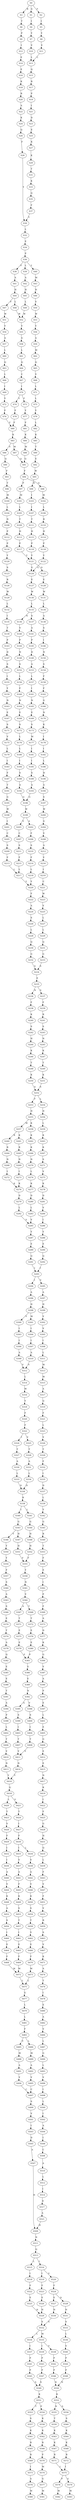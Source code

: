 strict digraph  {
	S0 -> S1 [ label = G ];
	S0 -> S2 [ label = F ];
	S0 -> S3 [ label = R ];
	S1 -> S4 [ label = I ];
	S2 -> S5 [ label = I ];
	S3 -> S6 [ label = T ];
	S4 -> S7 [ label = Y ];
	S5 -> S8 [ label = Y ];
	S6 -> S9 [ label = P ];
	S7 -> S10 [ label = V ];
	S8 -> S11 [ label = V ];
	S9 -> S12 [ label = I ];
	S10 -> S13 [ label = L ];
	S11 -> S13 [ label = L ];
	S12 -> S14 [ label = E ];
	S13 -> S15 [ label = Q ];
	S14 -> S16 [ label = E ];
	S15 -> S17 [ label = R ];
	S16 -> S18 [ label = K ];
	S17 -> S19 [ label = P ];
	S18 -> S20 [ label = R ];
	S19 -> S21 [ label = I ];
	S20 -> S22 [ label = A ];
	S21 -> S23 [ label = D ];
	S22 -> S24 [ label = K ];
	S23 -> S25 [ label = E ];
	S24 -> S26 [ label = Q ];
	S25 -> S27 [ label = K ];
	S26 -> S28 [ label = F ];
	S27 -> S29 [ label = K ];
	S28 -> S30 [ label = Y ];
	S29 -> S31 [ label = T ];
	S30 -> S32 [ label = L ];
	S31 -> S33 [ label = K ];
	S32 -> S34 [ label = E ];
	S33 -> S35 [ label = Q ];
	S34 -> S36 [ label = P ];
	S35 -> S37 [ label = F ];
	S36 -> S38 [ label = F ];
	S36 -> S39 [ label = L ];
	S36 -> S40 [ label = Y ];
	S37 -> S30 [ label = Y ];
	S38 -> S41 [ label = A ];
	S39 -> S42 [ label = A ];
	S40 -> S43 [ label = M ];
	S41 -> S44 [ label = H ];
	S42 -> S45 [ label = H ];
	S43 -> S46 [ label = H ];
	S44 -> S47 [ label = F ];
	S44 -> S48 [ label = L ];
	S45 -> S49 [ label = L ];
	S46 -> S50 [ label = V ];
	S47 -> S51 [ label = W ];
	S48 -> S52 [ label = W ];
	S49 -> S52 [ label = W ];
	S50 -> S53 [ label = W ];
	S51 -> S54 [ label = Y ];
	S52 -> S55 [ label = Y ];
	S53 -> S56 [ label = Y ];
	S54 -> S57 [ label = A ];
	S55 -> S58 [ label = G ];
	S56 -> S59 [ label = A ];
	S57 -> S60 [ label = L ];
	S58 -> S61 [ label = L ];
	S59 -> S62 [ label = M ];
	S60 -> S63 [ label = Q ];
	S61 -> S64 [ label = Q ];
	S62 -> S65 [ label = Q ];
	S63 -> S66 [ label = L ];
	S64 -> S67 [ label = C ];
	S65 -> S68 [ label = V ];
	S66 -> S69 [ label = I ];
	S67 -> S70 [ label = I ];
	S68 -> S71 [ label = L ];
	S69 -> S72 [ label = Y ];
	S70 -> S73 [ label = F ];
	S70 -> S74 [ label = Y ];
	S71 -> S75 [ label = L ];
	S72 -> S76 [ label = F ];
	S73 -> S77 [ label = Y ];
	S74 -> S78 [ label = F ];
	S75 -> S79 [ label = Y ];
	S76 -> S80 [ label = F ];
	S77 -> S81 [ label = F ];
	S78 -> S80 [ label = F ];
	S79 -> S82 [ label = L ];
	S80 -> S83 [ label = K ];
	S81 -> S84 [ label = K ];
	S82 -> S85 [ label = K ];
	S83 -> S86 [ label = V ];
	S83 -> S87 [ label = M ];
	S84 -> S88 [ label = M ];
	S85 -> S89 [ label = T ];
	S86 -> S90 [ label = Q ];
	S87 -> S91 [ label = Q ];
	S88 -> S91 [ label = Q ];
	S89 -> S92 [ label = E ];
	S90 -> S93 [ label = F ];
	S91 -> S94 [ label = F ];
	S92 -> S95 [ label = W ];
	S93 -> S96 [ label = T ];
	S94 -> S97 [ label = P ];
	S94 -> S98 [ label = Q ];
	S95 -> S99 [ label = H ];
	S96 -> S100 [ label = M ];
	S97 -> S101 [ label = M ];
	S98 -> S102 [ label = M ];
	S99 -> S103 [ label = I ];
	S100 -> S104 [ label = L ];
	S101 -> S105 [ label = L ];
	S102 -> S106 [ label = L ];
	S103 -> S107 [ label = I ];
	S104 -> S108 [ label = N ];
	S105 -> S109 [ label = T ];
	S106 -> S110 [ label = R ];
	S107 -> S111 [ label = T ];
	S108 -> S112 [ label = P ];
	S109 -> S113 [ label = H ];
	S110 -> S114 [ label = H ];
	S111 -> S115 [ label = H ];
	S112 -> S116 [ label = P ];
	S113 -> S117 [ label = P ];
	S114 -> S118 [ label = P ];
	S115 -> S119 [ label = P ];
	S116 -> S120 [ label = Y ];
	S117 -> S121 [ label = Y ];
	S118 -> S122 [ label = Y ];
	S119 -> S121 [ label = Y ];
	S120 -> S123 [ label = S ];
	S121 -> S124 [ label = G ];
	S121 -> S125 [ label = D ];
	S122 -> S124 [ label = G ];
	S123 -> S126 [ label = R ];
	S124 -> S127 [ label = E ];
	S125 -> S128 [ label = E ];
	S126 -> S129 [ label = W ];
	S127 -> S130 [ label = W ];
	S128 -> S131 [ label = W ];
	S129 -> S132 [ label = L ];
	S130 -> S133 [ label = L ];
	S131 -> S134 [ label = L ];
	S132 -> S135 [ label = I ];
	S133 -> S136 [ label = N ];
	S133 -> S137 [ label = S ];
	S134 -> S138 [ label = A ];
	S135 -> S139 [ label = T ];
	S136 -> S140 [ label = V ];
	S137 -> S141 [ label = A ];
	S138 -> S142 [ label = S ];
	S139 -> S143 [ label = P ];
	S140 -> S144 [ label = P ];
	S141 -> S145 [ label = P ];
	S142 -> S146 [ label = I ];
	S143 -> S147 [ label = D ];
	S144 -> S148 [ label = N ];
	S145 -> S149 [ label = D ];
	S146 -> S150 [ label = N ];
	S147 -> S151 [ label = S ];
	S148 -> S152 [ label = S ];
	S149 -> S153 [ label = A ];
	S150 -> S154 [ label = S ];
	S151 -> S155 [ label = I ];
	S152 -> S156 [ label = L ];
	S153 -> S157 [ label = L ];
	S154 -> S158 [ label = F ];
	S155 -> S159 [ label = Y ];
	S156 -> S160 [ label = F ];
	S157 -> S161 [ label = I ];
	S158 -> S162 [ label = F ];
	S159 -> S163 [ label = N ];
	S160 -> S164 [ label = N ];
	S161 -> S165 [ label = N ];
	S162 -> S166 [ label = G ];
	S163 -> S167 [ label = E ];
	S164 -> S168 [ label = E ];
	S165 -> S169 [ label = E ];
	S166 -> S170 [ label = N ];
	S167 -> S171 [ label = S ];
	S168 -> S172 [ label = S ];
	S169 -> S173 [ label = S ];
	S170 -> S174 [ label = K ];
	S171 -> S175 [ label = V ];
	S172 -> S176 [ label = L ];
	S173 -> S177 [ label = M ];
	S174 -> S178 [ label = I ];
	S175 -> S179 [ label = L ];
	S176 -> S180 [ label = L ];
	S177 -> S181 [ label = I ];
	S178 -> S182 [ label = I ];
	S179 -> S183 [ label = I ];
	S180 -> S184 [ label = I ];
	S181 -> S185 [ label = I ];
	S182 -> S186 [ label = L ];
	S183 -> S187 [ label = F ];
	S184 -> S188 [ label = S ];
	S185 -> S189 [ label = S ];
	S186 -> S190 [ label = H ];
	S187 -> S191 [ label = T ];
	S188 -> S192 [ label = A ];
	S189 -> S193 [ label = A ];
	S190 -> S194 [ label = A ];
	S191 -> S195 [ label = G ];
	S192 -> S196 [ label = G ];
	S193 -> S196 [ label = G ];
	S194 -> S197 [ label = S ];
	S195 -> S198 [ label = W ];
	S196 -> S199 [ label = W ];
	S197 -> S200 [ label = W ];
	S198 -> S201 [ label = I ];
	S199 -> S202 [ label = A ];
	S199 -> S203 [ label = V ];
	S200 -> S204 [ label = G ];
	S201 -> S205 [ label = C ];
	S202 -> S206 [ label = F ];
	S203 -> S207 [ label = C ];
	S204 -> S208 [ label = V ];
	S205 -> S209 [ label = S ];
	S206 -> S210 [ label = S ];
	S207 -> S211 [ label = S ];
	S208 -> S212 [ label = A ];
	S209 -> S213 [ label = F ];
	S210 -> S214 [ label = F ];
	S211 -> S215 [ label = F ];
	S212 -> S216 [ label = V ];
	S213 -> S217 [ label = L ];
	S214 -> S218 [ label = L ];
	S215 -> S217 [ label = L ];
	S216 -> S219 [ label = I ];
	S217 -> S220 [ label = Y ];
	S218 -> S220 [ label = Y ];
	S219 -> S221 [ label = C ];
	S220 -> S222 [ label = F ];
	S221 -> S223 [ label = W ];
	S222 -> S224 [ label = A ];
	S223 -> S225 [ label = V ];
	S224 -> S226 [ label = S ];
	S225 -> S227 [ label = L ];
	S226 -> S228 [ label = L ];
	S227 -> S229 [ label = L ];
	S228 -> S230 [ label = Q ];
	S229 -> S231 [ label = Q ];
	S230 -> S232 [ label = G ];
	S231 -> S233 [ label = G ];
	S232 -> S234 [ label = S ];
	S233 -> S234 [ label = S ];
	S234 -> S235 [ label = E ];
	S235 -> S236 [ label = N ];
	S235 -> S237 [ label = S ];
	S236 -> S238 [ label = F ];
	S237 -> S239 [ label = F ];
	S238 -> S240 [ label = K ];
	S239 -> S241 [ label = R ];
	S240 -> S242 [ label = S ];
	S241 -> S243 [ label = S ];
	S242 -> S244 [ label = H ];
	S243 -> S245 [ label = N ];
	S244 -> S246 [ label = K ];
	S245 -> S247 [ label = K ];
	S246 -> S248 [ label = T ];
	S247 -> S249 [ label = T ];
	S248 -> S250 [ label = K ];
	S249 -> S251 [ label = K ];
	S250 -> S252 [ label = S ];
	S251 -> S252 [ label = S ];
	S252 -> S253 [ label = F ];
	S252 -> S254 [ label = L ];
	S253 -> S255 [ label = H ];
	S254 -> S256 [ label = H ];
	S255 -> S257 [ label = M ];
	S255 -> S258 [ label = K ];
	S256 -> S259 [ label = L ];
	S257 -> S260 [ label = R ];
	S257 -> S261 [ label = K ];
	S258 -> S262 [ label = K ];
	S259 -> S263 [ label = K ];
	S260 -> S264 [ label = R ];
	S261 -> S265 [ label = R ];
	S262 -> S266 [ label = K ];
	S263 -> S267 [ label = K ];
	S264 -> S268 [ label = N ];
	S265 -> S269 [ label = N ];
	S266 -> S270 [ label = N ];
	S267 -> S271 [ label = S ];
	S268 -> S272 [ label = I ];
	S269 -> S273 [ label = I ];
	S270 -> S274 [ label = L ];
	S271 -> S275 [ label = V ];
	S272 -> S276 [ label = K ];
	S273 -> S276 [ label = K ];
	S274 -> S277 [ label = K ];
	S275 -> S278 [ label = K ];
	S276 -> S279 [ label = D ];
	S277 -> S280 [ label = D ];
	S278 -> S281 [ label = D ];
	S279 -> S282 [ label = L ];
	S280 -> S283 [ label = L ];
	S281 -> S284 [ label = V ];
	S282 -> S285 [ label = V ];
	S283 -> S285 [ label = V ];
	S284 -> S286 [ label = I ];
	S285 -> S287 [ label = Y ];
	S286 -> S288 [ label = Y ];
	S287 -> S289 [ label = E ];
	S288 -> S290 [ label = E ];
	S289 -> S291 [ label = Q ];
	S290 -> S292 [ label = Q ];
	S291 -> S293 [ label = I ];
	S292 -> S293 [ label = I ];
	S293 -> S294 [ label = I ];
	S293 -> S295 [ label = V ];
	S294 -> S296 [ label = A ];
	S295 -> S297 [ label = A ];
	S296 -> S298 [ label = H ];
	S297 -> S299 [ label = H ];
	S298 -> S300 [ label = V ];
	S298 -> S301 [ label = M ];
	S299 -> S302 [ label = V ];
	S300 -> S303 [ label = I ];
	S301 -> S304 [ label = I ];
	S302 -> S305 [ label = V ];
	S303 -> S306 [ label = I ];
	S304 -> S307 [ label = I ];
	S305 -> S308 [ label = I ];
	S306 -> S309 [ label = A ];
	S307 -> S310 [ label = A ];
	S308 -> S311 [ label = L ];
	S309 -> S312 [ label = V ];
	S310 -> S312 [ label = V ];
	S311 -> S313 [ label = M ];
	S312 -> S314 [ label = L ];
	S313 -> S315 [ label = M ];
	S314 -> S316 [ label = M ];
	S315 -> S317 [ label = A ];
	S316 -> S318 [ label = Y ];
	S317 -> S319 [ label = Q ];
	S318 -> S320 [ label = F ];
	S319 -> S321 [ label = F ];
	S320 -> S322 [ label = F ];
	S321 -> S323 [ label = L ];
	S322 -> S324 [ label = I ];
	S322 -> S325 [ label = V ];
	S323 -> S326 [ label = V ];
	S324 -> S327 [ label = T ];
	S325 -> S328 [ label = T ];
	S326 -> S329 [ label = T ];
	S327 -> S330 [ label = A ];
	S328 -> S331 [ label = A ];
	S329 -> S332 [ label = F ];
	S330 -> S333 [ label = L ];
	S331 -> S334 [ label = L ];
	S332 -> S335 [ label = I ];
	S333 -> S336 [ label = D ];
	S334 -> S336 [ label = D ];
	S335 -> S337 [ label = D ];
	S336 -> S338 [ label = K ];
	S337 -> S339 [ label = L ];
	S338 -> S340 [ label = I ];
	S338 -> S341 [ label = L ];
	S339 -> S342 [ label = Y ];
	S340 -> S343 [ label = G ];
	S341 -> S344 [ label = G ];
	S342 -> S345 [ label = G ];
	S343 -> S346 [ label = Y ];
	S343 -> S347 [ label = H ];
	S344 -> S348 [ label = H ];
	S345 -> S349 [ label = R ];
	S346 -> S350 [ label = Y ];
	S347 -> S351 [ label = H ];
	S348 -> S352 [ label = H ];
	S349 -> S353 [ label = T ];
	S350 -> S354 [ label = Y ];
	S351 -> S355 [ label = F ];
	S352 -> S355 [ label = F ];
	S353 -> S356 [ label = F ];
	S354 -> S357 [ label = F ];
	S355 -> S358 [ label = Y ];
	S356 -> S359 [ label = E ];
	S357 -> S360 [ label = S ];
	S358 -> S361 [ label = N ];
	S359 -> S362 [ label = I ];
	S360 -> S363 [ label = A ];
	S361 -> S364 [ label = V ];
	S362 -> S365 [ label = P ];
	S363 -> S366 [ label = S ];
	S364 -> S367 [ label = A ];
	S364 -> S368 [ label = T ];
	S365 -> S369 [ label = F ];
	S366 -> S370 [ label = E ];
	S367 -> S371 [ label = T ];
	S368 -> S372 [ label = T ];
	S369 -> S373 [ label = A ];
	S370 -> S374 [ label = T ];
	S371 -> S375 [ label = E ];
	S372 -> S376 [ label = E ];
	S373 -> S377 [ label = D ];
	S374 -> S378 [ label = A ];
	S375 -> S379 [ label = E ];
	S376 -> S380 [ label = E ];
	S377 -> S381 [ label = K ];
	S378 -> S382 [ label = Q ];
	S379 -> S383 [ label = P ];
	S380 -> S383 [ label = P ];
	S381 -> S384 [ label = G ];
	S382 -> S385 [ label = E ];
	S383 -> S386 [ label = G ];
	S384 -> S387 [ label = V ];
	S385 -> S388 [ label = E ];
	S386 -> S389 [ label = E ];
	S387 -> S390 [ label = A ];
	S388 -> S391 [ label = T ];
	S389 -> S392 [ label = N ];
	S390 -> S393 [ label = P ];
	S391 -> S394 [ label = A ];
	S392 -> S395 [ label = A ];
	S392 -> S396 [ label = V ];
	S393 -> S397 [ label = E ];
	S394 -> S398 [ label = P ];
	S395 -> S399 [ label = S ];
	S396 -> S400 [ label = S ];
	S397 -> S401 [ label = L ];
	S398 -> S402 [ label = L ];
	S399 -> S403 [ label = I ];
	S400 -> S404 [ label = I ];
	S401 -> S405 [ label = E ];
	S402 -> S406 [ label = T ];
	S403 -> S407 [ label = T ];
	S404 -> S408 [ label = T ];
	S405 -> S409 [ label = G ];
	S406 -> S410 [ label = V ];
	S407 -> S411 [ label = V ];
	S408 -> S411 [ label = V ];
	S409 -> S412 [ label = E ];
	S410 -> S413 [ label = N ];
	S411 -> S414 [ label = N ];
	S412 -> S415 [ label = E ];
	S413 -> S416 [ label = Y ];
	S414 -> S416 [ label = Y ];
	S415 -> S417 [ label = N ];
	S416 -> S418 [ label = Q ];
	S417 -> S419 [ label = K ];
	S418 -> S420 [ label = L ];
	S418 -> S421 [ label = V ];
	S419 -> S422 [ label = I ];
	S420 -> S423 [ label = T ];
	S421 -> S424 [ label = T ];
	S422 -> S425 [ label = F ];
	S423 -> S426 [ label = V ];
	S424 -> S427 [ label = I ];
	S425 -> S428 [ label = G ];
	S426 -> S429 [ label = F ];
	S427 -> S430 [ label = F ];
	S428 -> S431 [ label = H ];
	S429 -> S432 [ label = I ];
	S430 -> S433 [ label = I ];
	S430 -> S434 [ label = L ];
	S431 -> S435 [ label = Q ];
	S432 -> S436 [ label = I ];
	S433 -> S437 [ label = V ];
	S434 -> S438 [ label = V ];
	S435 -> S439 [ label = L ];
	S436 -> S440 [ label = A ];
	S437 -> S441 [ label = A ];
	S438 -> S442 [ label = A ];
	S439 -> S443 [ label = F ];
	S440 -> S444 [ label = V ];
	S441 -> S445 [ label = F ];
	S442 -> S446 [ label = V ];
	S443 -> S447 [ label = V ];
	S444 -> S448 [ label = K ];
	S445 -> S449 [ label = K ];
	S446 -> S450 [ label = K ];
	S447 -> S451 [ label = F ];
	S448 -> S452 [ label = A ];
	S449 -> S453 [ label = S ];
	S450 -> S454 [ label = S ];
	S451 -> S455 [ label = V ];
	S452 -> S456 [ label = S ];
	S453 -> S457 [ label = T ];
	S454 -> S458 [ label = T ];
	S455 -> S459 [ label = R ];
	S456 -> S460 [ label = I ];
	S457 -> S461 [ label = I ];
	S458 -> S462 [ label = V ];
	S459 -> S463 [ label = S ];
	S460 -> S464 [ label = E ];
	S461 -> S465 [ label = E ];
	S462 -> S466 [ label = E ];
	S463 -> S467 [ label = V ];
	S464 -> S468 [ label = F ];
	S465 -> S469 [ label = F ];
	S466 -> S470 [ label = F ];
	S467 -> S471 [ label = K ];
	S468 -> S472 [ label = M ];
	S469 -> S472 [ label = M ];
	S470 -> S473 [ label = M ];
	S471 -> S474 [ label = A ];
	S472 -> S475 [ label = L ];
	S473 -> S475 [ label = L ];
	S474 -> S476 [ label = T ];
	S475 -> S477 [ label = G ];
	S476 -> S478 [ label = I ];
	S477 -> S479 [ label = L ];
	S478 -> S480 [ label = E ];
	S479 -> S481 [ label = L ];
	S480 -> S482 [ label = A ];
	S481 -> S483 [ label = F ];
	S482 -> S484 [ label = V ];
	S483 -> S485 [ label = V ];
	S483 -> S486 [ label = L ];
	S484 -> S487 [ label = L ];
	S485 -> S488 [ label = M ];
	S486 -> S489 [ label = M ];
	S487 -> S490 [ label = G ];
	S488 -> S491 [ label = A ];
	S489 -> S492 [ label = A ];
	S490 -> S493 [ label = L ];
	S491 -> S494 [ label = V ];
	S492 -> S495 [ label = V ];
	S493 -> S496 [ label = V ];
	S494 -> S497 [ label = C ];
	S495 -> S497 [ label = C ];
	S496 -> S498 [ label = I ];
	S497 -> S499 [ label = S ];
	S498 -> S500 [ label = L ];
	S499 -> S501 [ label = V ];
	S500 -> S502 [ label = I ];
	S501 -> S503 [ label = I ];
	S502 -> S504 [ label = A ];
	S503 -> S505 [ label = D ];
	S504 -> S506 [ label = I ];
	S505 -> S507 [ label = A ];
	S506 -> S508 [ label = C ];
	S507 -> S509 [ label = H ];
	S508 -> S510 [ label = A ];
	S509 -> S511 [ label = N ];
	S510 -> S512 [ label = L ];
	S511 -> S513 [ label = Q ];
	S512 -> S514 [ label = I ];
	S513 -> S515 [ label = L ];
	S513 -> S516 [ label = I ];
	S514 -> S517 [ label = D ];
	S515 -> S518 [ label = I ];
	S516 -> S519 [ label = I ];
	S516 -> S520 [ label = V ];
	S517 -> S521 [ label = A ];
	S518 -> S522 [ label = F ];
	S519 -> S523 [ label = F ];
	S520 -> S524 [ label = F ];
	S521 -> S509 [ label = H ];
	S522 -> S525 [ label = E ];
	S523 -> S526 [ label = E ];
	S524 -> S527 [ label = E ];
	S524 -> S528 [ label = D ];
	S525 -> S529 [ label = H ];
	S526 -> S529 [ label = H ];
	S527 -> S530 [ label = H ];
	S528 -> S531 [ label = H ];
	S529 -> S532 [ label = S ];
	S530 -> S532 [ label = S ];
	S531 -> S533 [ label = S ];
	S532 -> S534 [ label = L ];
	S532 -> S535 [ label = M ];
	S533 -> S536 [ label = L ];
	S534 -> S537 [ label = I ];
	S535 -> S538 [ label = V ];
	S535 -> S539 [ label = I ];
	S536 -> S540 [ label = V ];
	S537 -> S541 [ label = P ];
	S538 -> S542 [ label = P ];
	S539 -> S543 [ label = P ];
	S540 -> S544 [ label = P ];
	S541 -> S545 [ label = P ];
	S542 -> S546 [ label = P ];
	S543 -> S547 [ label = P ];
	S544 -> S548 [ label = P ];
	S545 -> S549 [ label = S ];
	S546 -> S550 [ label = N ];
	S547 -> S549 [ label = S ];
	S548 -> S550 [ label = N ];
	S549 -> S551 [ label = K ];
	S550 -> S552 [ label = K ];
	S551 -> S553 [ label = T ];
	S551 -> S554 [ label = P ];
	S552 -> S555 [ label = N ];
	S552 -> S556 [ label = S ];
	S553 -> S557 [ label = S ];
	S554 -> S558 [ label = K ];
	S555 -> S559 [ label = T ];
	S556 -> S560 [ label = S ];
	S557 -> S561 [ label = K ];
	S558 -> S562 [ label = K ];
	S559 -> S563 [ label = K ];
	S560 -> S564 [ label = K ];
	S561 -> S565 [ label = R ];
	S562 -> S566 [ label = R ];
	S563 -> S567 [ label = K ];
	S564 -> S568 [ label = K ];
	S565 -> S569 [ label = R ];
	S566 -> S570 [ label = P ];
	S567 -> S571 [ label = R ];
	S568 -> S572 [ label = R ];
	S569 -> S573 [ label = I ];
	S570 -> S574 [ label = M ];
	S571 -> S575 [ label = I ];
	S572 -> S575 [ label = I ];
	S573 -> S576 [ label = A ];
	S574 -> S577 [ label = G ];
	S575 -> S578 [ label = P ];
	S575 -> S579 [ label = G ];
	S576 -> S580 [ label = M ];
	S577 -> S581 [ label = M ];
	S578 -> S582 [ label = M ];
	S579 -> S583 [ label = M ];
}
